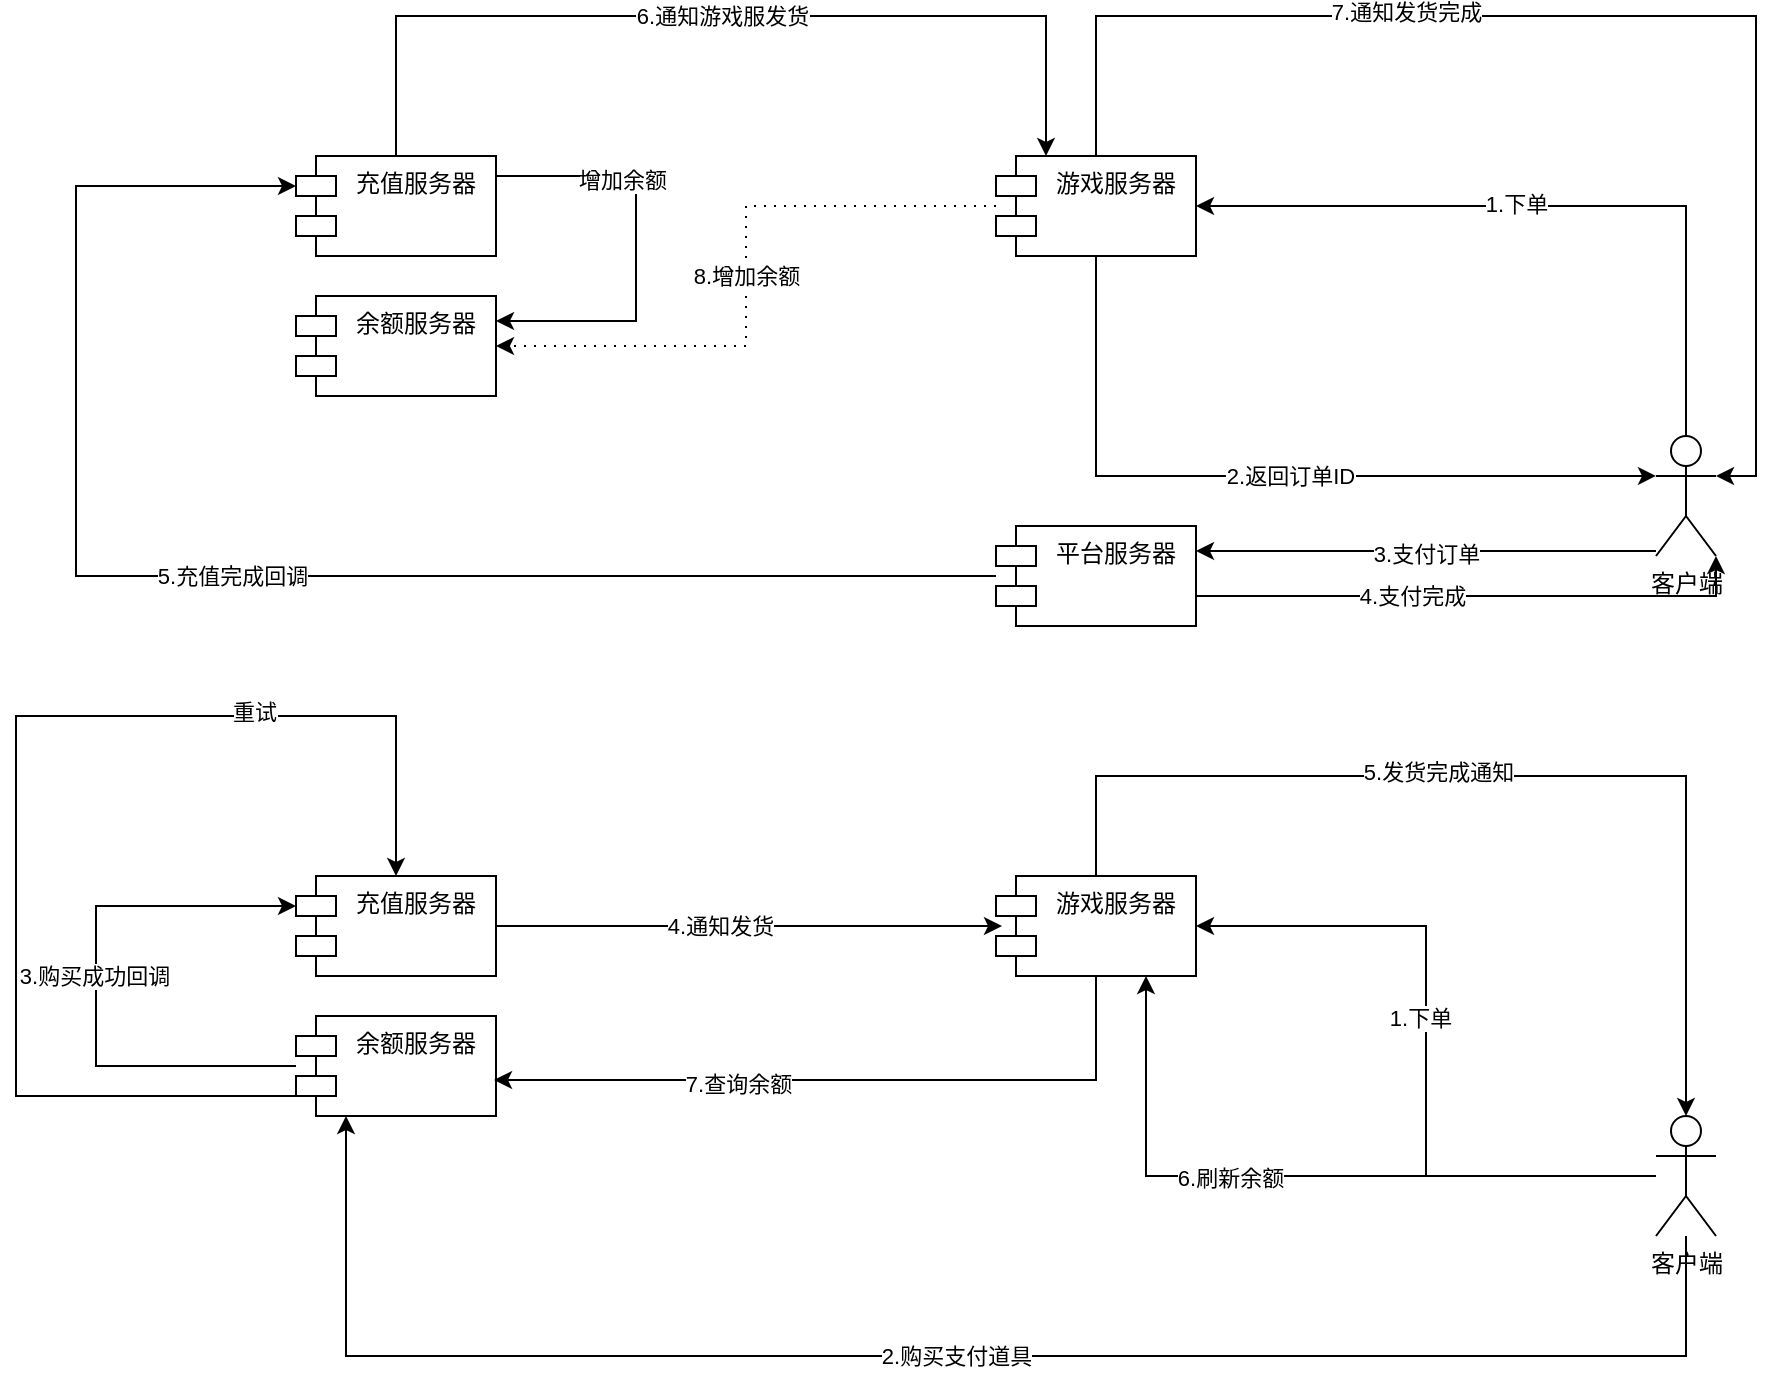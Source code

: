 <mxfile version="15.4.3" type="github">
  <diagram name="Page-1" id="82e54ff1-d628-8f03-85c4-9753963a91cd">
    <mxGraphModel dx="1422" dy="794" grid="1" gridSize="10" guides="1" tooltips="1" connect="1" arrows="1" fold="1" page="1" pageScale="1" pageWidth="850" pageHeight="1100" background="#ffffff" math="0" shadow="0">
      <root>
        <mxCell id="0" />
        <mxCell id="1" parent="0" />
        <mxCell id="yMuScazEWwQb6u4cH0Qy-16" value="6.通知游戏服发货" style="edgeStyle=orthogonalEdgeStyle;rounded=0;orthogonalLoop=1;jettySize=auto;html=1;entryX=0.25;entryY=0;entryDx=0;entryDy=0;" parent="1" source="yMuScazEWwQb6u4cH0Qy-1" target="yMuScazEWwQb6u4cH0Qy-3" edge="1">
          <mxGeometry relative="1" as="geometry">
            <Array as="points">
              <mxPoint x="200" y="120" />
              <mxPoint x="525" y="120" />
            </Array>
          </mxGeometry>
        </mxCell>
        <mxCell id="oUmkAxPXQQWaQit8PvMP-1" style="edgeStyle=orthogonalEdgeStyle;rounded=0;orthogonalLoop=1;jettySize=auto;html=1;entryX=1;entryY=0.25;entryDx=0;entryDy=0;" edge="1" parent="1" source="yMuScazEWwQb6u4cH0Qy-1" target="yMuScazEWwQb6u4cH0Qy-2">
          <mxGeometry relative="1" as="geometry">
            <Array as="points">
              <mxPoint x="320" y="200" />
              <mxPoint x="320" y="273" />
            </Array>
          </mxGeometry>
        </mxCell>
        <mxCell id="oUmkAxPXQQWaQit8PvMP-2" value="增加余额" style="edgeLabel;html=1;align=center;verticalAlign=middle;resizable=0;points=[];" vertex="1" connectable="0" parent="oUmkAxPXQQWaQit8PvMP-1">
          <mxGeometry x="-0.407" y="-2" relative="1" as="geometry">
            <mxPoint as="offset" />
          </mxGeometry>
        </mxCell>
        <mxCell id="yMuScazEWwQb6u4cH0Qy-1" value="充值服务器" style="shape=module;align=left;spacingLeft=20;align=center;verticalAlign=top;" parent="1" vertex="1">
          <mxGeometry x="150" y="190" width="100" height="50" as="geometry" />
        </mxCell>
        <mxCell id="yMuScazEWwQb6u4cH0Qy-2" value="余额服务器" style="shape=module;align=left;spacingLeft=20;align=center;verticalAlign=top;" parent="1" vertex="1">
          <mxGeometry x="150" y="260" width="100" height="50" as="geometry" />
        </mxCell>
        <mxCell id="yMuScazEWwQb6u4cH0Qy-9" style="edgeStyle=orthogonalEdgeStyle;rounded=0;orthogonalLoop=1;jettySize=auto;html=1;entryX=0;entryY=0.333;entryDx=0;entryDy=0;entryPerimeter=0;" parent="1" source="yMuScazEWwQb6u4cH0Qy-3" target="yMuScazEWwQb6u4cH0Qy-5" edge="1">
          <mxGeometry relative="1" as="geometry">
            <Array as="points">
              <mxPoint x="550" y="350" />
            </Array>
          </mxGeometry>
        </mxCell>
        <mxCell id="yMuScazEWwQb6u4cH0Qy-10" value="2.返回订单ID" style="edgeLabel;html=1;align=center;verticalAlign=middle;resizable=0;points=[];" parent="yMuScazEWwQb6u4cH0Qy-9" vertex="1" connectable="0">
          <mxGeometry x="0.061" relative="1" as="geometry">
            <mxPoint as="offset" />
          </mxGeometry>
        </mxCell>
        <mxCell id="yMuScazEWwQb6u4cH0Qy-17" style="edgeStyle=orthogonalEdgeStyle;rounded=0;orthogonalLoop=1;jettySize=auto;html=1;entryX=1;entryY=0.333;entryDx=0;entryDy=0;entryPerimeter=0;" parent="1" source="yMuScazEWwQb6u4cH0Qy-3" target="yMuScazEWwQb6u4cH0Qy-5" edge="1">
          <mxGeometry relative="1" as="geometry">
            <Array as="points">
              <mxPoint x="550" y="120" />
              <mxPoint x="880" y="120" />
              <mxPoint x="880" y="350" />
            </Array>
          </mxGeometry>
        </mxCell>
        <mxCell id="yMuScazEWwQb6u4cH0Qy-18" value="7.通知发货完成" style="edgeLabel;html=1;align=center;verticalAlign=middle;resizable=0;points=[];" parent="yMuScazEWwQb6u4cH0Qy-17" vertex="1" connectable="0">
          <mxGeometry x="-0.307" y="2" relative="1" as="geometry">
            <mxPoint as="offset" />
          </mxGeometry>
        </mxCell>
        <mxCell id="yMuScazEWwQb6u4cH0Qy-21" value="8.增加余额" style="edgeStyle=orthogonalEdgeStyle;rounded=0;orthogonalLoop=1;jettySize=auto;html=1;entryX=1;entryY=0.5;entryDx=0;entryDy=0;dashed=1;dashPattern=1 4;" parent="1" source="yMuScazEWwQb6u4cH0Qy-3" target="yMuScazEWwQb6u4cH0Qy-2" edge="1">
          <mxGeometry relative="1" as="geometry" />
        </mxCell>
        <mxCell id="yMuScazEWwQb6u4cH0Qy-3" value="游戏服务器" style="shape=module;align=left;spacingLeft=20;align=center;verticalAlign=top;" parent="1" vertex="1">
          <mxGeometry x="500" y="190" width="100" height="50" as="geometry" />
        </mxCell>
        <mxCell id="yMuScazEWwQb6u4cH0Qy-7" style="edgeStyle=orthogonalEdgeStyle;rounded=0;orthogonalLoop=1;jettySize=auto;html=1;" parent="1" source="yMuScazEWwQb6u4cH0Qy-5" edge="1">
          <mxGeometry relative="1" as="geometry">
            <mxPoint x="600" y="215" as="targetPoint" />
            <Array as="points">
              <mxPoint x="845" y="215" />
            </Array>
          </mxGeometry>
        </mxCell>
        <mxCell id="yMuScazEWwQb6u4cH0Qy-8" value="1.下单" style="edgeLabel;html=1;align=center;verticalAlign=middle;resizable=0;points=[];" parent="yMuScazEWwQb6u4cH0Qy-7" vertex="1" connectable="0">
          <mxGeometry x="0.111" y="-1" relative="1" as="geometry">
            <mxPoint as="offset" />
          </mxGeometry>
        </mxCell>
        <mxCell id="yMuScazEWwQb6u4cH0Qy-11" style="edgeStyle=orthogonalEdgeStyle;rounded=0;orthogonalLoop=1;jettySize=auto;html=1;entryX=1;entryY=0.25;entryDx=0;entryDy=0;" parent="1" source="yMuScazEWwQb6u4cH0Qy-5" target="yMuScazEWwQb6u4cH0Qy-6" edge="1">
          <mxGeometry relative="1" as="geometry">
            <Array as="points">
              <mxPoint x="715" y="388" />
            </Array>
          </mxGeometry>
        </mxCell>
        <mxCell id="yMuScazEWwQb6u4cH0Qy-12" value="3.支付订单" style="edgeLabel;html=1;align=center;verticalAlign=middle;resizable=0;points=[];" parent="yMuScazEWwQb6u4cH0Qy-11" vertex="1" connectable="0">
          <mxGeometry y="1" relative="1" as="geometry">
            <mxPoint as="offset" />
          </mxGeometry>
        </mxCell>
        <mxCell id="yMuScazEWwQb6u4cH0Qy-5" value="客户端" style="shape=umlActor;verticalLabelPosition=bottom;verticalAlign=top;html=1;" parent="1" vertex="1">
          <mxGeometry x="830" y="330" width="30" height="60" as="geometry" />
        </mxCell>
        <mxCell id="yMuScazEWwQb6u4cH0Qy-13" style="edgeStyle=orthogonalEdgeStyle;rounded=0;orthogonalLoop=1;jettySize=auto;html=1;entryX=1;entryY=1;entryDx=0;entryDy=0;entryPerimeter=0;" parent="1" source="yMuScazEWwQb6u4cH0Qy-6" target="yMuScazEWwQb6u4cH0Qy-5" edge="1">
          <mxGeometry relative="1" as="geometry">
            <Array as="points">
              <mxPoint x="860" y="410" />
            </Array>
          </mxGeometry>
        </mxCell>
        <mxCell id="yMuScazEWwQb6u4cH0Qy-14" value="4.支付完成" style="edgeLabel;html=1;align=center;verticalAlign=middle;resizable=0;points=[];" parent="yMuScazEWwQb6u4cH0Qy-13" vertex="1" connectable="0">
          <mxGeometry x="-0.229" relative="1" as="geometry">
            <mxPoint as="offset" />
          </mxGeometry>
        </mxCell>
        <mxCell id="yMuScazEWwQb6u4cH0Qy-15" value="5.充值完成回调" style="edgeStyle=orthogonalEdgeStyle;rounded=0;orthogonalLoop=1;jettySize=auto;html=1;entryX=0;entryY=0;entryDx=0;entryDy=15;entryPerimeter=0;" parent="1" source="yMuScazEWwQb6u4cH0Qy-6" target="yMuScazEWwQb6u4cH0Qy-1" edge="1">
          <mxGeometry relative="1" as="geometry">
            <Array as="points">
              <mxPoint x="40" y="400" />
              <mxPoint x="40" y="205" />
            </Array>
          </mxGeometry>
        </mxCell>
        <mxCell id="yMuScazEWwQb6u4cH0Qy-6" value="平台服务器" style="shape=module;align=left;spacingLeft=20;align=center;verticalAlign=top;" parent="1" vertex="1">
          <mxGeometry x="500" y="375" width="100" height="50" as="geometry" />
        </mxCell>
        <mxCell id="yMuScazEWwQb6u4cH0Qy-31" style="edgeStyle=orthogonalEdgeStyle;rounded=0;orthogonalLoop=1;jettySize=auto;html=1;entryX=0.03;entryY=0.5;entryDx=0;entryDy=0;entryPerimeter=0;" parent="1" source="yMuScazEWwQb6u4cH0Qy-22" target="yMuScazEWwQb6u4cH0Qy-24" edge="1">
          <mxGeometry relative="1" as="geometry" />
        </mxCell>
        <mxCell id="yMuScazEWwQb6u4cH0Qy-32" value="4.通知发货" style="edgeLabel;html=1;align=center;verticalAlign=middle;resizable=0;points=[];" parent="yMuScazEWwQb6u4cH0Qy-31" vertex="1" connectable="0">
          <mxGeometry x="-0.115" relative="1" as="geometry">
            <mxPoint as="offset" />
          </mxGeometry>
        </mxCell>
        <mxCell id="yMuScazEWwQb6u4cH0Qy-22" value="充值服务器" style="shape=module;align=left;spacingLeft=20;align=center;verticalAlign=top;" parent="1" vertex="1">
          <mxGeometry x="150" y="550" width="100" height="50" as="geometry" />
        </mxCell>
        <mxCell id="yMuScazEWwQb6u4cH0Qy-29" style="edgeStyle=orthogonalEdgeStyle;rounded=0;orthogonalLoop=1;jettySize=auto;html=1;entryX=0;entryY=0;entryDx=0;entryDy=15;entryPerimeter=0;" parent="1" source="yMuScazEWwQb6u4cH0Qy-23" target="yMuScazEWwQb6u4cH0Qy-22" edge="1">
          <mxGeometry relative="1" as="geometry">
            <mxPoint x="140" y="570" as="targetPoint" />
            <Array as="points">
              <mxPoint x="50" y="645" />
              <mxPoint x="50" y="565" />
            </Array>
          </mxGeometry>
        </mxCell>
        <mxCell id="yMuScazEWwQb6u4cH0Qy-30" value="3.购买成功回调" style="edgeLabel;html=1;align=center;verticalAlign=middle;resizable=0;points=[];" parent="yMuScazEWwQb6u4cH0Qy-29" vertex="1" connectable="0">
          <mxGeometry x="0.036" y="1" relative="1" as="geometry">
            <mxPoint as="offset" />
          </mxGeometry>
        </mxCell>
        <mxCell id="oUmkAxPXQQWaQit8PvMP-3" style="edgeStyle=orthogonalEdgeStyle;rounded=0;orthogonalLoop=1;jettySize=auto;html=1;entryX=0.5;entryY=0;entryDx=0;entryDy=0;" edge="1" parent="1" source="yMuScazEWwQb6u4cH0Qy-23" target="yMuScazEWwQb6u4cH0Qy-22">
          <mxGeometry relative="1" as="geometry">
            <Array as="points">
              <mxPoint x="10" y="660" />
              <mxPoint x="10" y="470" />
              <mxPoint x="200" y="470" />
            </Array>
          </mxGeometry>
        </mxCell>
        <mxCell id="oUmkAxPXQQWaQit8PvMP-4" value="重试" style="edgeLabel;html=1;align=center;verticalAlign=middle;resizable=0;points=[];" vertex="1" connectable="0" parent="oUmkAxPXQQWaQit8PvMP-3">
          <mxGeometry x="0.497" y="2" relative="1" as="geometry">
            <mxPoint as="offset" />
          </mxGeometry>
        </mxCell>
        <mxCell id="yMuScazEWwQb6u4cH0Qy-23" value="余额服务器" style="shape=module;align=left;spacingLeft=20;align=center;verticalAlign=top;" parent="1" vertex="1">
          <mxGeometry x="150" y="620" width="100" height="50" as="geometry" />
        </mxCell>
        <mxCell id="yMuScazEWwQb6u4cH0Qy-33" style="edgeStyle=orthogonalEdgeStyle;rounded=0;orthogonalLoop=1;jettySize=auto;html=1;" parent="1" source="yMuScazEWwQb6u4cH0Qy-24" target="yMuScazEWwQb6u4cH0Qy-25" edge="1">
          <mxGeometry relative="1" as="geometry">
            <Array as="points">
              <mxPoint x="550" y="500" />
              <mxPoint x="845" y="500" />
            </Array>
          </mxGeometry>
        </mxCell>
        <mxCell id="yMuScazEWwQb6u4cH0Qy-34" value="5.发货完成通知" style="edgeLabel;html=1;align=center;verticalAlign=middle;resizable=0;points=[];" parent="yMuScazEWwQb6u4cH0Qy-33" vertex="1" connectable="0">
          <mxGeometry x="-0.142" y="2" relative="1" as="geometry">
            <mxPoint as="offset" />
          </mxGeometry>
        </mxCell>
        <mxCell id="yMuScazEWwQb6u4cH0Qy-37" style="edgeStyle=orthogonalEdgeStyle;rounded=0;orthogonalLoop=1;jettySize=auto;html=1;entryX=0.99;entryY=0.64;entryDx=0;entryDy=0;entryPerimeter=0;" parent="1" source="yMuScazEWwQb6u4cH0Qy-24" target="yMuScazEWwQb6u4cH0Qy-23" edge="1">
          <mxGeometry relative="1" as="geometry">
            <Array as="points">
              <mxPoint x="550" y="652" />
            </Array>
          </mxGeometry>
        </mxCell>
        <mxCell id="yMuScazEWwQb6u4cH0Qy-38" value="7.查询余额" style="edgeLabel;html=1;align=center;verticalAlign=middle;resizable=0;points=[];" parent="yMuScazEWwQb6u4cH0Qy-37" vertex="1" connectable="0">
          <mxGeometry x="0.309" y="2" relative="1" as="geometry">
            <mxPoint as="offset" />
          </mxGeometry>
        </mxCell>
        <mxCell id="yMuScazEWwQb6u4cH0Qy-24" value="游戏服务器" style="shape=module;align=left;spacingLeft=20;align=center;verticalAlign=top;" parent="1" vertex="1">
          <mxGeometry x="500" y="550" width="100" height="50" as="geometry" />
        </mxCell>
        <mxCell id="yMuScazEWwQb6u4cH0Qy-26" style="edgeStyle=orthogonalEdgeStyle;rounded=0;orthogonalLoop=1;jettySize=auto;html=1;entryX=1;entryY=0.5;entryDx=0;entryDy=0;" parent="1" source="yMuScazEWwQb6u4cH0Qy-25" target="yMuScazEWwQb6u4cH0Qy-24" edge="1">
          <mxGeometry relative="1" as="geometry" />
        </mxCell>
        <mxCell id="yMuScazEWwQb6u4cH0Qy-27" value="1.下单" style="edgeLabel;html=1;align=center;verticalAlign=middle;resizable=0;points=[];" parent="yMuScazEWwQb6u4cH0Qy-26" vertex="1" connectable="0">
          <mxGeometry x="0.093" y="3" relative="1" as="geometry">
            <mxPoint as="offset" />
          </mxGeometry>
        </mxCell>
        <mxCell id="yMuScazEWwQb6u4cH0Qy-28" value="2.购买支付道具" style="edgeStyle=orthogonalEdgeStyle;rounded=0;orthogonalLoop=1;jettySize=auto;html=1;entryX=0.25;entryY=1;entryDx=0;entryDy=0;" parent="1" source="yMuScazEWwQb6u4cH0Qy-25" target="yMuScazEWwQb6u4cH0Qy-23" edge="1">
          <mxGeometry relative="1" as="geometry">
            <Array as="points">
              <mxPoint x="845" y="790" />
              <mxPoint x="175" y="790" />
            </Array>
          </mxGeometry>
        </mxCell>
        <mxCell id="yMuScazEWwQb6u4cH0Qy-35" style="edgeStyle=orthogonalEdgeStyle;rounded=0;orthogonalLoop=1;jettySize=auto;html=1;entryX=0.75;entryY=1;entryDx=0;entryDy=0;" parent="1" source="yMuScazEWwQb6u4cH0Qy-25" target="yMuScazEWwQb6u4cH0Qy-24" edge="1">
          <mxGeometry relative="1" as="geometry">
            <Array as="points">
              <mxPoint x="575" y="700" />
            </Array>
          </mxGeometry>
        </mxCell>
        <mxCell id="yMuScazEWwQb6u4cH0Qy-36" value="6.刷新余额" style="edgeLabel;html=1;align=center;verticalAlign=middle;resizable=0;points=[];" parent="yMuScazEWwQb6u4cH0Qy-35" vertex="1" connectable="0">
          <mxGeometry x="0.201" y="1" relative="1" as="geometry">
            <mxPoint as="offset" />
          </mxGeometry>
        </mxCell>
        <mxCell id="yMuScazEWwQb6u4cH0Qy-25" value="客户端" style="shape=umlActor;verticalLabelPosition=bottom;verticalAlign=top;html=1;" parent="1" vertex="1">
          <mxGeometry x="830" y="670" width="30" height="60" as="geometry" />
        </mxCell>
      </root>
    </mxGraphModel>
  </diagram>
</mxfile>
